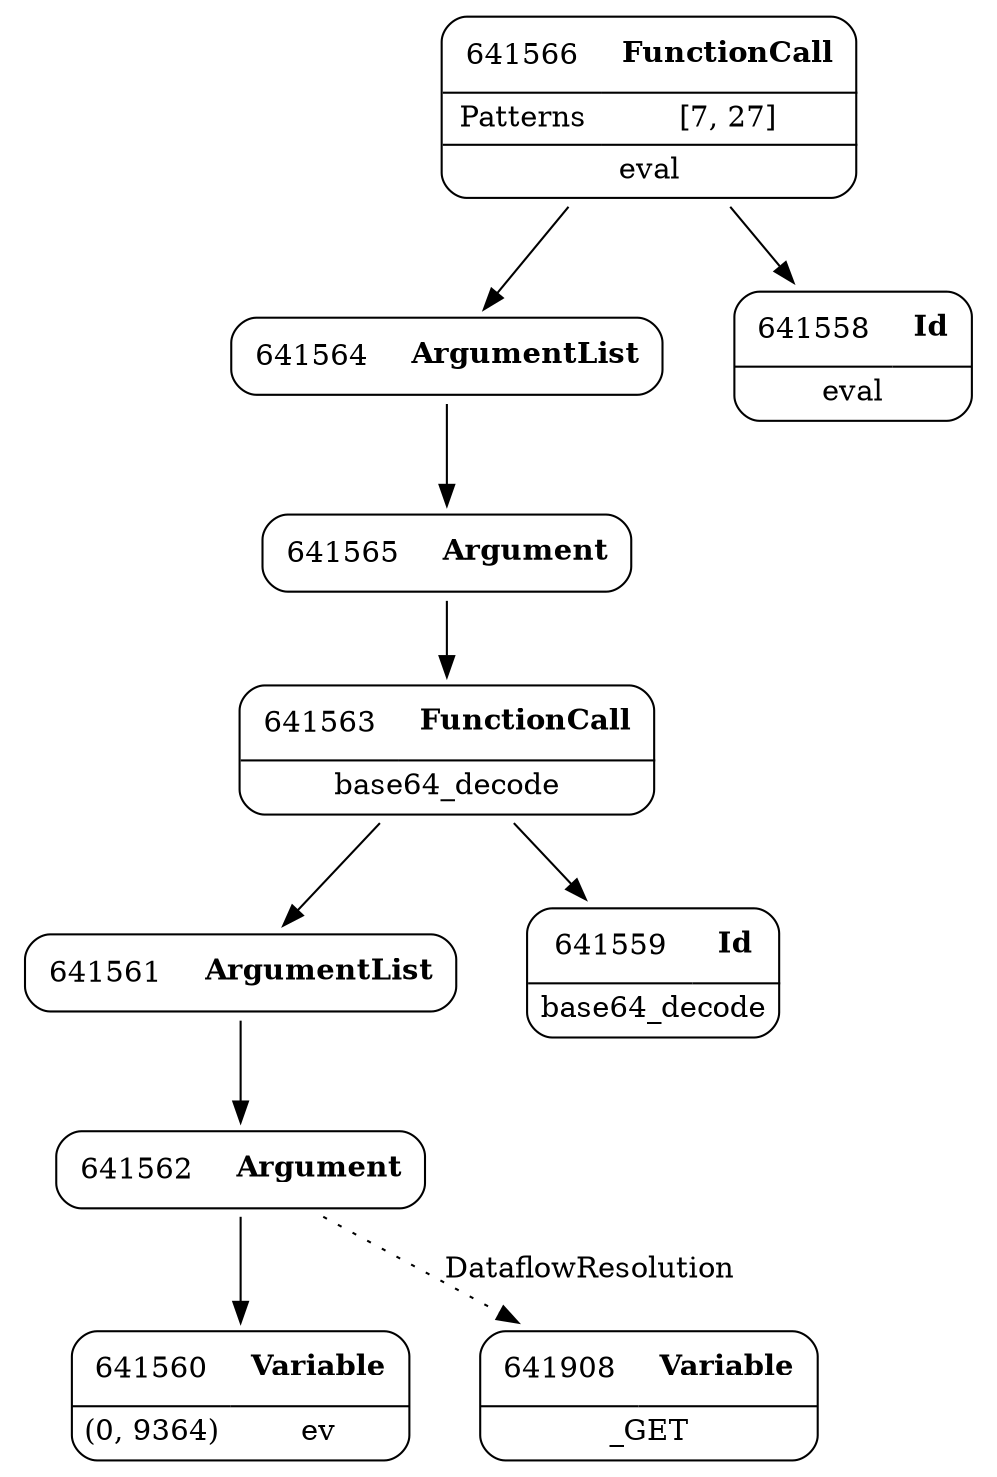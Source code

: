 digraph ast {
node [shape=none];
641561 [label=<<TABLE border='1' cellspacing='0' cellpadding='10' style='rounded' ><TR><TD border='0'>641561</TD><TD border='0'><B>ArgumentList</B></TD></TR></TABLE>>];
641561 -> 641562 [weight=2];
641560 [label=<<TABLE border='1' cellspacing='0' cellpadding='10' style='rounded' ><TR><TD border='0'>641560</TD><TD border='0'><B>Variable</B></TD></TR><HR/><TR><TD border='0' cellpadding='5'>(0, 9364)</TD><TD border='0' cellpadding='5'>ev</TD></TR></TABLE>>];
641563 [label=<<TABLE border='1' cellspacing='0' cellpadding='10' style='rounded' ><TR><TD border='0'>641563</TD><TD border='0'><B>FunctionCall</B></TD></TR><HR/><TR><TD border='0' cellpadding='5' colspan='2'>base64_decode</TD></TR></TABLE>>];
641563 -> 641559 [weight=2];
641563 -> 641561 [weight=2];
641562 [label=<<TABLE border='1' cellspacing='0' cellpadding='10' style='rounded' ><TR><TD border='0'>641562</TD><TD border='0'><B>Argument</B></TD></TR></TABLE>>];
641562 -> 641560 [weight=2];
641562 -> 641908 [style=dotted,label=DataflowResolution];
641565 [label=<<TABLE border='1' cellspacing='0' cellpadding='10' style='rounded' ><TR><TD border='0'>641565</TD><TD border='0'><B>Argument</B></TD></TR></TABLE>>];
641565 -> 641563 [weight=2];
641564 [label=<<TABLE border='1' cellspacing='0' cellpadding='10' style='rounded' ><TR><TD border='0'>641564</TD><TD border='0'><B>ArgumentList</B></TD></TR></TABLE>>];
641564 -> 641565 [weight=2];
641566 [label=<<TABLE border='1' cellspacing='0' cellpadding='10' style='rounded' ><TR><TD border='0'>641566</TD><TD border='0'><B>FunctionCall</B></TD></TR><HR/><TR><TD border='0' cellpadding='5'>Patterns</TD><TD border='0' cellpadding='5'>[7, 27]</TD></TR><HR/><TR><TD border='0' cellpadding='5' colspan='2'>eval</TD></TR></TABLE>>];
641566 -> 641558 [weight=2];
641566 -> 641564 [weight=2];
641908 [label=<<TABLE border='1' cellspacing='0' cellpadding='10' style='rounded' ><TR><TD border='0'>641908</TD><TD border='0'><B>Variable</B></TD></TR><HR/><TR><TD border='0' cellpadding='5' colspan='2'>_GET</TD></TR></TABLE>>];
641559 [label=<<TABLE border='1' cellspacing='0' cellpadding='10' style='rounded' ><TR><TD border='0'>641559</TD><TD border='0'><B>Id</B></TD></TR><HR/><TR><TD border='0' cellpadding='5' colspan='2'>base64_decode</TD></TR></TABLE>>];
641558 [label=<<TABLE border='1' cellspacing='0' cellpadding='10' style='rounded' ><TR><TD border='0'>641558</TD><TD border='0'><B>Id</B></TD></TR><HR/><TR><TD border='0' cellpadding='5' colspan='2'>eval</TD></TR></TABLE>>];
}
